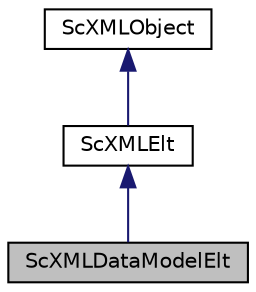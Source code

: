 digraph "ScXMLDataModelElt"
{
 // LATEX_PDF_SIZE
  edge [fontname="Helvetica",fontsize="10",labelfontname="Helvetica",labelfontsize="10"];
  node [fontname="Helvetica",fontsize="10",shape=record];
  Node1 [label="ScXMLDataModelElt",height=0.2,width=0.4,color="black", fillcolor="grey75", style="filled", fontcolor="black",tooltip="implements the <datamodel> SCXML element."];
  Node2 -> Node1 [dir="back",color="midnightblue",fontsize="10",style="solid",fontname="Helvetica"];
  Node2 [label="ScXMLElt",height=0.2,width=0.4,color="black", fillcolor="white", style="filled",URL="$classScXMLElt.html",tooltip="base class for all SCXML elements."];
  Node3 -> Node2 [dir="back",color="midnightblue",fontsize="10",style="solid",fontname="Helvetica"];
  Node3 [label="ScXMLObject",height=0.2,width=0.4,color="black", fillcolor="white", style="filled",URL="$classScXMLObject.html",tooltip="Base class for all SCXML objects."];
}
